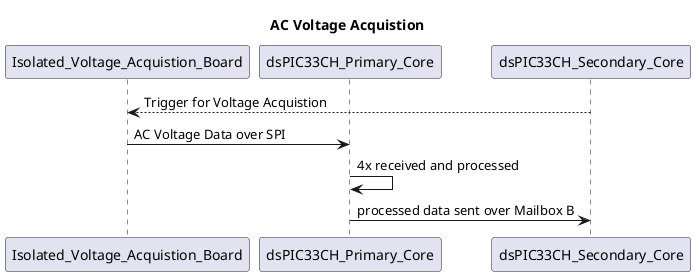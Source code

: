 @startuml
participant Isolated_Voltage_Acquistion_Board order 10
participant dsPIC33CH_Primary_Core order 20
participant dsPIC33CH_Secondary_Core order 30

title AC Voltage Acquistion 

dsPIC33CH_Secondary_Core --> Isolated_Voltage_Acquistion_Board : Trigger for Voltage Acquistion
Isolated_Voltage_Acquistion_Board -> dsPIC33CH_Primary_Core : AC Voltage Data over SPI
dsPIC33CH_Primary_Core -> dsPIC33CH_Primary_Core : 4x received and processed
dsPIC33CH_Primary_Core -> dsPIC33CH_Secondary_Core : processed data sent over Mailbox B 

@enduml